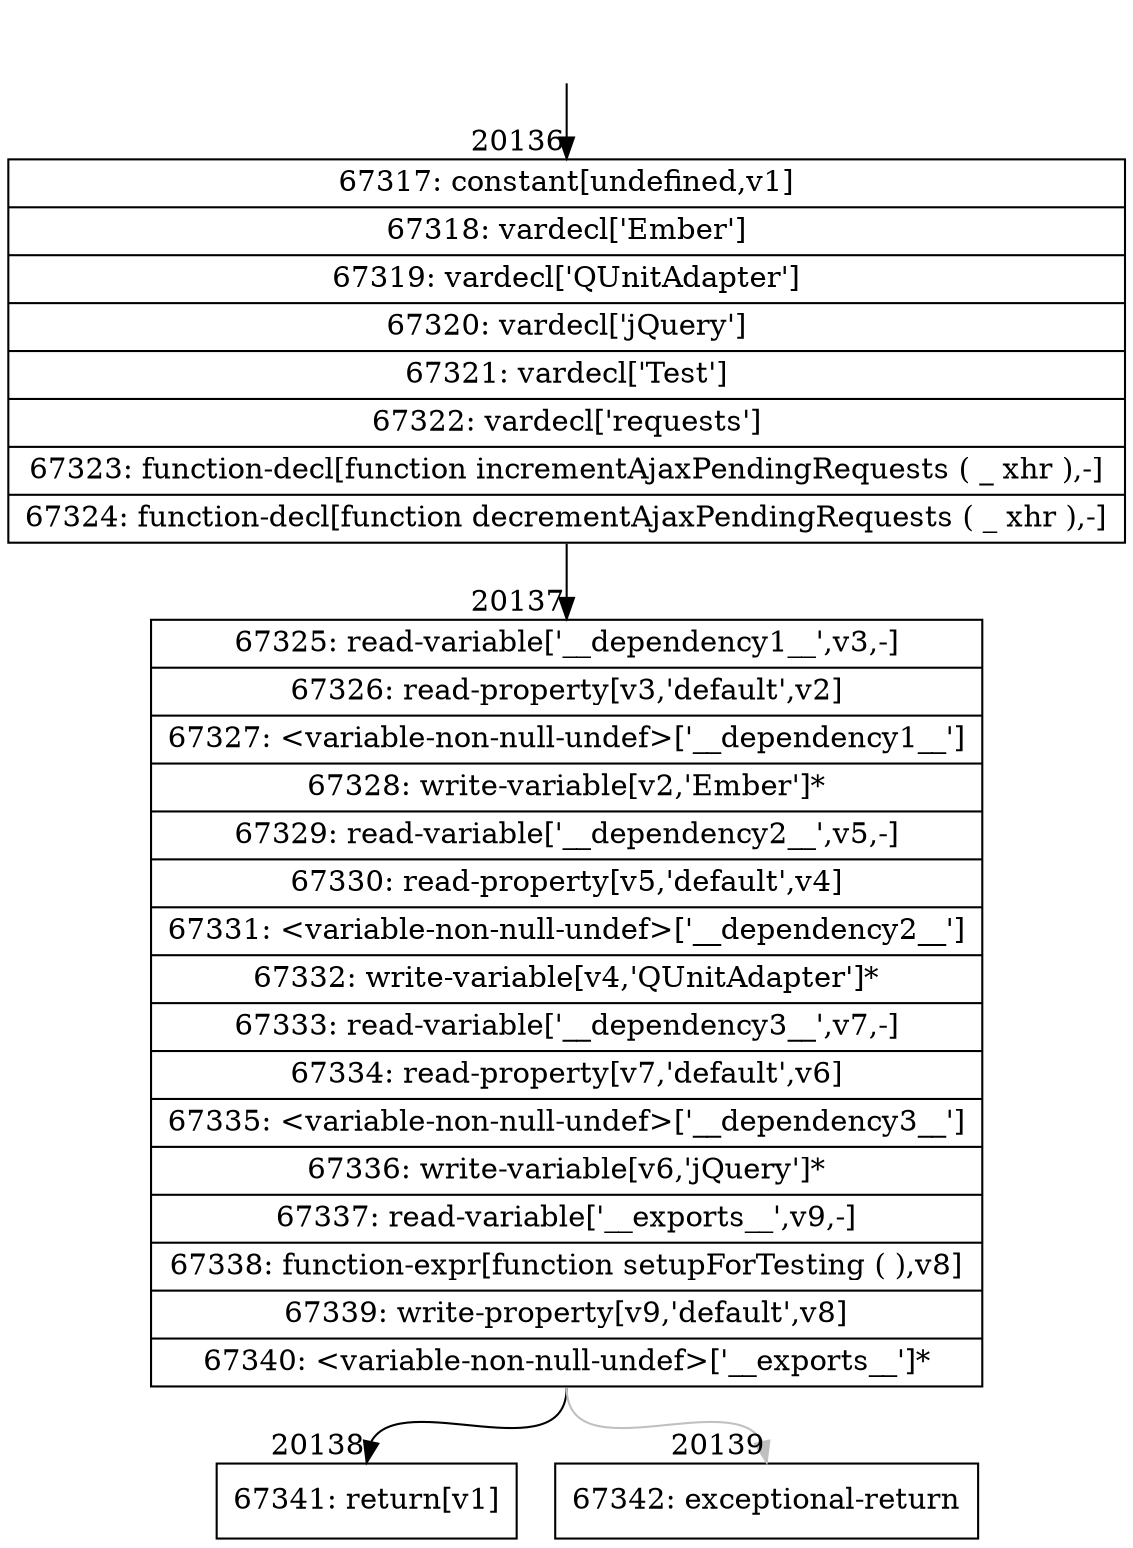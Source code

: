 digraph {
rankdir="TD"
BB_entry1742[shape=none,label=""];
BB_entry1742 -> BB20136 [tailport=s, headport=n, headlabel="    20136"]
BB20136 [shape=record label="{67317: constant[undefined,v1]|67318: vardecl['Ember']|67319: vardecl['QUnitAdapter']|67320: vardecl['jQuery']|67321: vardecl['Test']|67322: vardecl['requests']|67323: function-decl[function incrementAjaxPendingRequests ( _ xhr ),-]|67324: function-decl[function decrementAjaxPendingRequests ( _ xhr ),-]}" ] 
BB20136 -> BB20137 [tailport=s, headport=n, headlabel="      20137"]
BB20137 [shape=record label="{67325: read-variable['__dependency1__',v3,-]|67326: read-property[v3,'default',v2]|67327: \<variable-non-null-undef\>['__dependency1__']|67328: write-variable[v2,'Ember']*|67329: read-variable['__dependency2__',v5,-]|67330: read-property[v5,'default',v4]|67331: \<variable-non-null-undef\>['__dependency2__']|67332: write-variable[v4,'QUnitAdapter']*|67333: read-variable['__dependency3__',v7,-]|67334: read-property[v7,'default',v6]|67335: \<variable-non-null-undef\>['__dependency3__']|67336: write-variable[v6,'jQuery']*|67337: read-variable['__exports__',v9,-]|67338: function-expr[function setupForTesting ( ),v8]|67339: write-property[v9,'default',v8]|67340: \<variable-non-null-undef\>['__exports__']*}" ] 
BB20137 -> BB20138 [tailport=s, headport=n, headlabel="      20138"]
BB20137 -> BB20139 [tailport=s, headport=n, color=gray, headlabel="      20139"]
BB20138 [shape=record label="{67341: return[v1]}" ] 
BB20139 [shape=record label="{67342: exceptional-return}" ] 
//#$~ 37656
}
